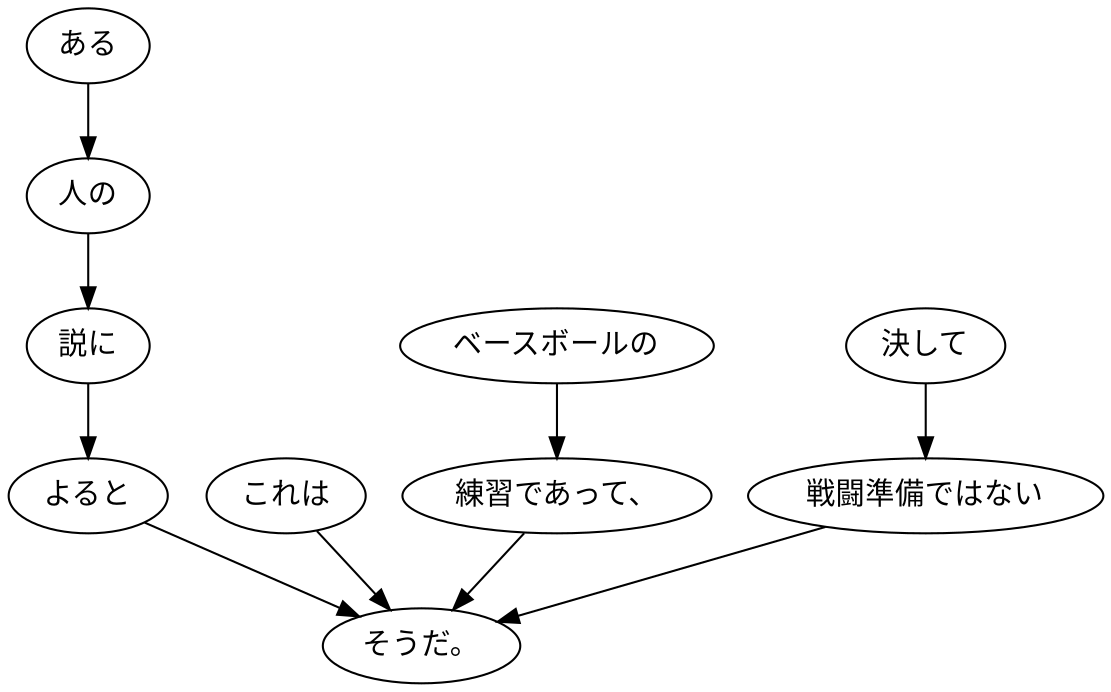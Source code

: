 digraph graph5038 {
	node0 [label="ある"];
	node1 [label="人の"];
	node2 [label="説に"];
	node3 [label="よると"];
	node4 [label="これは"];
	node5 [label="ベースボールの"];
	node6 [label="練習であって、"];
	node7 [label="決して"];
	node8 [label="戦闘準備ではない"];
	node9 [label="そうだ。"];
	node0 -> node1;
	node1 -> node2;
	node2 -> node3;
	node3 -> node9;
	node4 -> node9;
	node5 -> node6;
	node6 -> node9;
	node7 -> node8;
	node8 -> node9;
}
